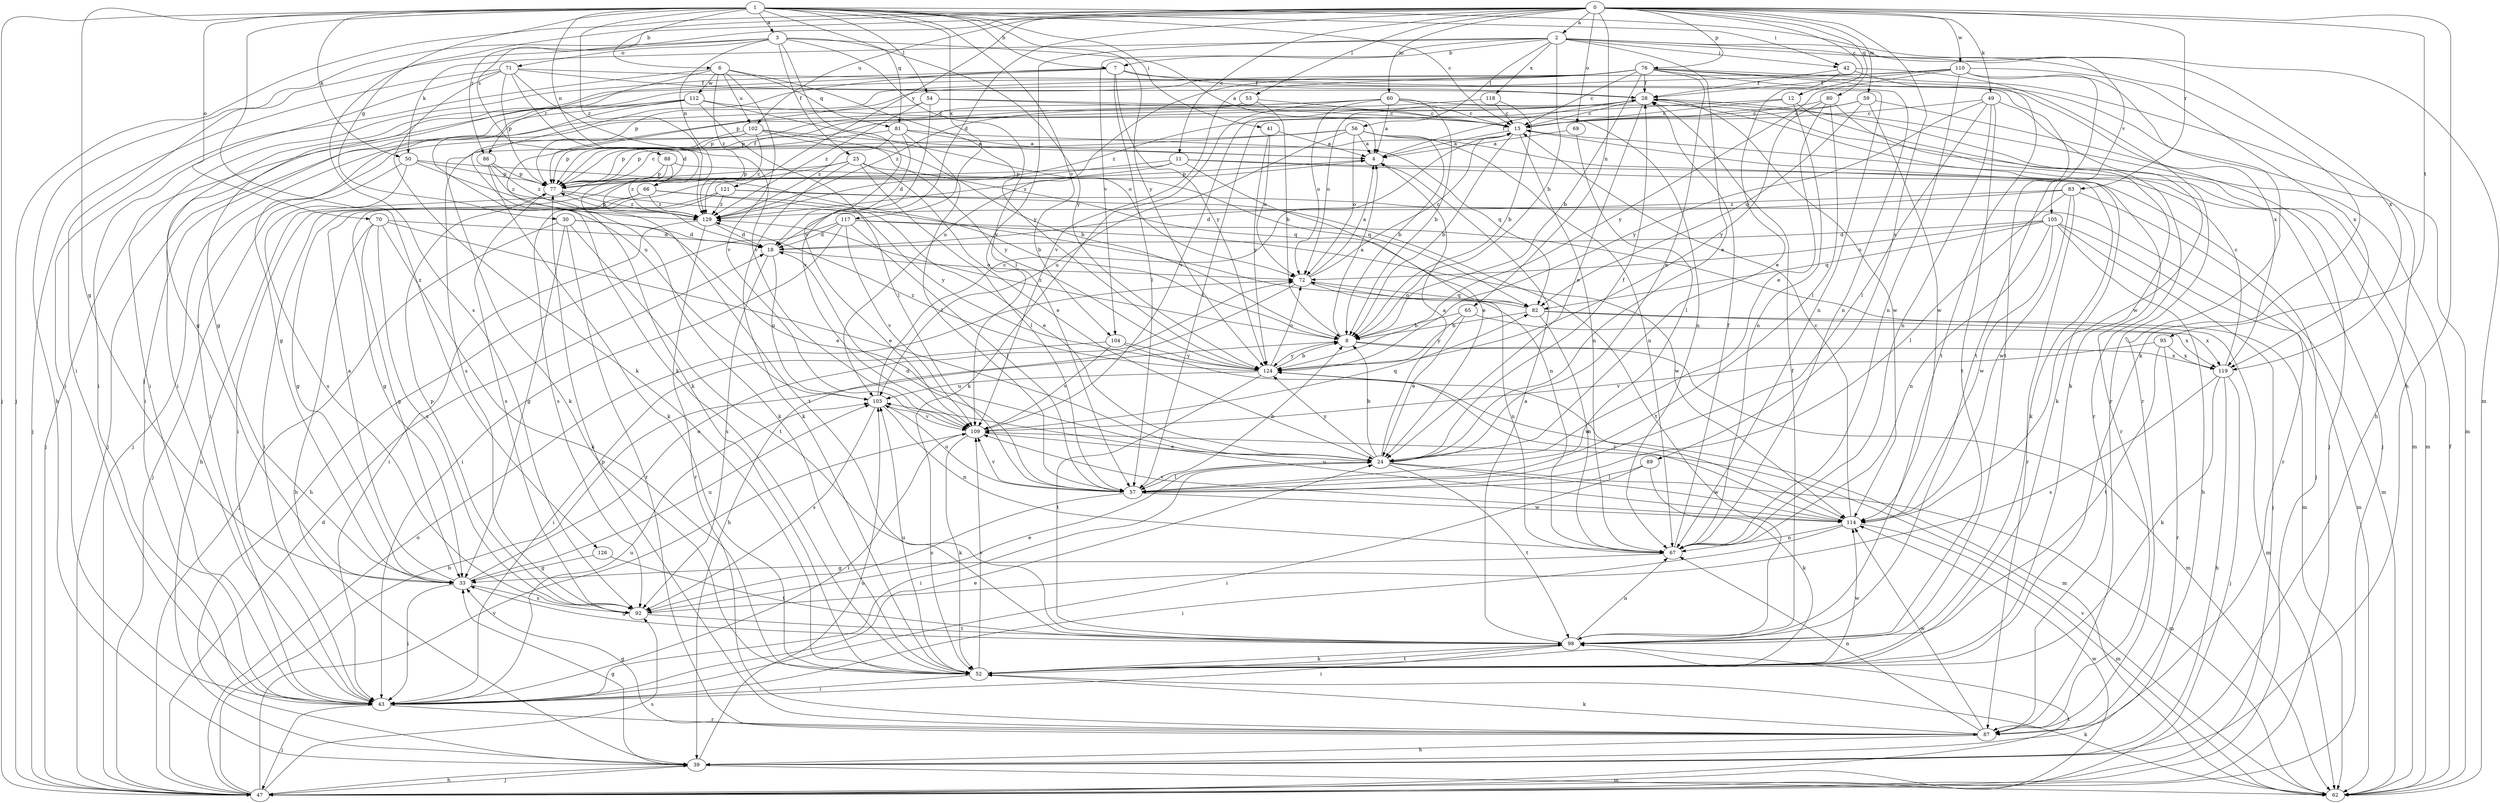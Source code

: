 strict digraph  {
0;
1;
2;
3;
4;
6;
7;
8;
11;
12;
13;
18;
24;
25;
28;
30;
33;
39;
41;
42;
43;
47;
49;
50;
52;
53;
54;
56;
57;
59;
60;
62;
65;
66;
67;
69;
70;
71;
72;
76;
77;
80;
81;
82;
83;
86;
87;
88;
89;
92;
95;
98;
102;
103;
104;
105;
109;
110;
112;
114;
117;
118;
119;
121;
124;
126;
129;
0 -> 2  [label=a];
0 -> 11  [label=c];
0 -> 12  [label=c];
0 -> 18  [label=d];
0 -> 39  [label=h];
0 -> 47  [label=j];
0 -> 49  [label=k];
0 -> 53  [label=l];
0 -> 59  [label=m];
0 -> 60  [label=m];
0 -> 65  [label=n];
0 -> 69  [label=o];
0 -> 76  [label=p];
0 -> 80  [label=q];
0 -> 83  [label=r];
0 -> 86  [label=r];
0 -> 88  [label=s];
0 -> 89  [label=s];
0 -> 92  [label=s];
0 -> 95  [label=t];
0 -> 102  [label=u];
0 -> 110  [label=w];
0 -> 121  [label=y];
1 -> 3  [label=a];
1 -> 6  [label=b];
1 -> 7  [label=b];
1 -> 13  [label=c];
1 -> 30  [label=g];
1 -> 33  [label=g];
1 -> 41  [label=i];
1 -> 42  [label=i];
1 -> 47  [label=j];
1 -> 50  [label=k];
1 -> 54  [label=l];
1 -> 62  [label=m];
1 -> 66  [label=n];
1 -> 70  [label=o];
1 -> 81  [label=q];
1 -> 104  [label=v];
1 -> 117  [label=x];
1 -> 124  [label=y];
1 -> 126  [label=z];
1 -> 129  [label=z];
2 -> 7  [label=b];
2 -> 8  [label=b];
2 -> 24  [label=e];
2 -> 42  [label=i];
2 -> 50  [label=k];
2 -> 52  [label=k];
2 -> 56  [label=l];
2 -> 104  [label=v];
2 -> 105  [label=v];
2 -> 109  [label=v];
2 -> 118  [label=x];
2 -> 119  [label=x];
3 -> 4  [label=a];
3 -> 25  [label=f];
3 -> 39  [label=h];
3 -> 43  [label=i];
3 -> 57  [label=l];
3 -> 66  [label=n];
3 -> 71  [label=o];
3 -> 109  [label=v];
3 -> 124  [label=y];
4 -> 28  [label=f];
4 -> 77  [label=p];
6 -> 43  [label=i];
6 -> 81  [label=q];
6 -> 86  [label=r];
6 -> 102  [label=u];
6 -> 109  [label=v];
6 -> 112  [label=w];
6 -> 124  [label=y];
6 -> 129  [label=z];
7 -> 28  [label=f];
7 -> 33  [label=g];
7 -> 43  [label=i];
7 -> 52  [label=k];
7 -> 57  [label=l];
7 -> 67  [label=n];
7 -> 124  [label=y];
8 -> 4  [label=a];
8 -> 62  [label=m];
8 -> 119  [label=x];
8 -> 124  [label=y];
8 -> 129  [label=z];
11 -> 24  [label=e];
11 -> 43  [label=i];
11 -> 47  [label=j];
11 -> 52  [label=k];
11 -> 77  [label=p];
11 -> 129  [label=z];
12 -> 13  [label=c];
12 -> 67  [label=n];
12 -> 87  [label=r];
12 -> 129  [label=z];
13 -> 4  [label=a];
13 -> 8  [label=b];
13 -> 52  [label=k];
13 -> 67  [label=n];
18 -> 72  [label=o];
18 -> 92  [label=s];
18 -> 103  [label=u];
24 -> 4  [label=a];
24 -> 8  [label=b];
24 -> 28  [label=f];
24 -> 43  [label=i];
24 -> 57  [label=l];
24 -> 62  [label=m];
24 -> 98  [label=t];
24 -> 114  [label=w];
24 -> 124  [label=y];
25 -> 24  [label=e];
25 -> 39  [label=h];
25 -> 52  [label=k];
25 -> 57  [label=l];
25 -> 77  [label=p];
25 -> 82  [label=q];
28 -> 13  [label=c];
28 -> 24  [label=e];
28 -> 47  [label=j];
28 -> 62  [label=m];
28 -> 72  [label=o];
28 -> 77  [label=p];
28 -> 109  [label=v];
28 -> 114  [label=w];
30 -> 18  [label=d];
30 -> 24  [label=e];
30 -> 33  [label=g];
30 -> 47  [label=j];
30 -> 87  [label=r];
30 -> 98  [label=t];
33 -> 4  [label=a];
33 -> 43  [label=i];
33 -> 72  [label=o];
33 -> 92  [label=s];
33 -> 103  [label=u];
39 -> 33  [label=g];
39 -> 47  [label=j];
39 -> 62  [label=m];
39 -> 103  [label=u];
41 -> 4  [label=a];
41 -> 72  [label=o];
41 -> 124  [label=y];
42 -> 24  [label=e];
42 -> 28  [label=f];
42 -> 87  [label=r];
42 -> 98  [label=t];
43 -> 24  [label=e];
43 -> 47  [label=j];
43 -> 87  [label=r];
43 -> 103  [label=u];
47 -> 8  [label=b];
47 -> 18  [label=d];
47 -> 39  [label=h];
47 -> 72  [label=o];
47 -> 92  [label=s];
47 -> 98  [label=t];
47 -> 109  [label=v];
47 -> 114  [label=w];
49 -> 13  [label=c];
49 -> 57  [label=l];
49 -> 67  [label=n];
49 -> 98  [label=t];
49 -> 114  [label=w];
49 -> 124  [label=y];
50 -> 8  [label=b];
50 -> 47  [label=j];
50 -> 77  [label=p];
50 -> 92  [label=s];
50 -> 129  [label=z];
52 -> 43  [label=i];
52 -> 98  [label=t];
52 -> 103  [label=u];
52 -> 109  [label=v];
52 -> 114  [label=w];
53 -> 8  [label=b];
53 -> 13  [label=c];
53 -> 52  [label=k];
54 -> 13  [label=c];
54 -> 47  [label=j];
54 -> 67  [label=n];
54 -> 109  [label=v];
54 -> 129  [label=z];
56 -> 4  [label=a];
56 -> 8  [label=b];
56 -> 67  [label=n];
56 -> 72  [label=o];
56 -> 77  [label=p];
56 -> 87  [label=r];
56 -> 92  [label=s];
56 -> 103  [label=u];
57 -> 8  [label=b];
57 -> 18  [label=d];
57 -> 92  [label=s];
57 -> 103  [label=u];
57 -> 109  [label=v];
57 -> 114  [label=w];
59 -> 13  [label=c];
59 -> 47  [label=j];
59 -> 57  [label=l];
59 -> 82  [label=q];
59 -> 114  [label=w];
60 -> 4  [label=a];
60 -> 8  [label=b];
60 -> 13  [label=c];
60 -> 47  [label=j];
60 -> 52  [label=k];
60 -> 62  [label=m];
60 -> 72  [label=o];
60 -> 77  [label=p];
62 -> 28  [label=f];
62 -> 52  [label=k];
62 -> 109  [label=v];
65 -> 8  [label=b];
65 -> 24  [label=e];
65 -> 119  [label=x];
65 -> 124  [label=y];
66 -> 24  [label=e];
66 -> 33  [label=g];
66 -> 43  [label=i];
66 -> 67  [label=n];
66 -> 129  [label=z];
67 -> 28  [label=f];
67 -> 33  [label=g];
69 -> 4  [label=a];
69 -> 57  [label=l];
70 -> 18  [label=d];
70 -> 24  [label=e];
70 -> 33  [label=g];
70 -> 39  [label=h];
70 -> 52  [label=k];
70 -> 92  [label=s];
71 -> 18  [label=d];
71 -> 28  [label=f];
71 -> 43  [label=i];
71 -> 47  [label=j];
71 -> 52  [label=k];
71 -> 67  [label=n];
71 -> 77  [label=p];
71 -> 109  [label=v];
72 -> 4  [label=a];
72 -> 13  [label=c];
72 -> 39  [label=h];
72 -> 67  [label=n];
72 -> 82  [label=q];
76 -> 8  [label=b];
76 -> 13  [label=c];
76 -> 24  [label=e];
76 -> 28  [label=f];
76 -> 33  [label=g];
76 -> 39  [label=h];
76 -> 62  [label=m];
76 -> 77  [label=p];
76 -> 98  [label=t];
76 -> 103  [label=u];
76 -> 109  [label=v];
76 -> 119  [label=x];
77 -> 13  [label=c];
77 -> 28  [label=f];
77 -> 92  [label=s];
77 -> 124  [label=y];
77 -> 129  [label=z];
80 -> 13  [label=c];
80 -> 24  [label=e];
80 -> 52  [label=k];
80 -> 57  [label=l];
80 -> 124  [label=y];
81 -> 4  [label=a];
81 -> 18  [label=d];
81 -> 57  [label=l];
81 -> 77  [label=p];
81 -> 82  [label=q];
81 -> 129  [label=z];
82 -> 8  [label=b];
82 -> 62  [label=m];
82 -> 67  [label=n];
82 -> 72  [label=o];
82 -> 119  [label=x];
83 -> 18  [label=d];
83 -> 57  [label=l];
83 -> 62  [label=m];
83 -> 87  [label=r];
83 -> 114  [label=w];
83 -> 129  [label=z];
86 -> 52  [label=k];
86 -> 77  [label=p];
86 -> 98  [label=t];
86 -> 129  [label=z];
87 -> 33  [label=g];
87 -> 39  [label=h];
87 -> 52  [label=k];
87 -> 67  [label=n];
87 -> 77  [label=p];
87 -> 114  [label=w];
88 -> 52  [label=k];
88 -> 77  [label=p];
88 -> 82  [label=q];
88 -> 129  [label=z];
89 -> 43  [label=i];
89 -> 52  [label=k];
89 -> 57  [label=l];
92 -> 24  [label=e];
92 -> 77  [label=p];
92 -> 98  [label=t];
95 -> 87  [label=r];
95 -> 98  [label=t];
95 -> 109  [label=v];
95 -> 119  [label=x];
98 -> 4  [label=a];
98 -> 28  [label=f];
98 -> 33  [label=g];
98 -> 43  [label=i];
98 -> 52  [label=k];
98 -> 67  [label=n];
102 -> 4  [label=a];
102 -> 8  [label=b];
102 -> 43  [label=i];
102 -> 52  [label=k];
102 -> 77  [label=p];
102 -> 124  [label=y];
102 -> 129  [label=z];
103 -> 13  [label=c];
103 -> 67  [label=n];
103 -> 92  [label=s];
103 -> 109  [label=v];
104 -> 43  [label=i];
104 -> 109  [label=v];
104 -> 114  [label=w];
104 -> 124  [label=y];
105 -> 18  [label=d];
105 -> 39  [label=h];
105 -> 47  [label=j];
105 -> 62  [label=m];
105 -> 67  [label=n];
105 -> 72  [label=o];
105 -> 82  [label=q];
105 -> 114  [label=w];
109 -> 24  [label=e];
109 -> 43  [label=i];
109 -> 52  [label=k];
109 -> 82  [label=q];
110 -> 28  [label=f];
110 -> 43  [label=i];
110 -> 67  [label=n];
110 -> 77  [label=p];
110 -> 87  [label=r];
110 -> 98  [label=t];
110 -> 119  [label=x];
110 -> 124  [label=y];
112 -> 13  [label=c];
112 -> 33  [label=g];
112 -> 43  [label=i];
112 -> 47  [label=j];
112 -> 57  [label=l];
112 -> 72  [label=o];
112 -> 103  [label=u];
114 -> 13  [label=c];
114 -> 43  [label=i];
114 -> 62  [label=m];
114 -> 67  [label=n];
114 -> 103  [label=u];
114 -> 109  [label=v];
114 -> 124  [label=y];
117 -> 18  [label=d];
117 -> 39  [label=h];
117 -> 43  [label=i];
117 -> 57  [label=l];
117 -> 62  [label=m];
117 -> 109  [label=v];
117 -> 114  [label=w];
118 -> 8  [label=b];
118 -> 13  [label=c];
118 -> 129  [label=z];
119 -> 13  [label=c];
119 -> 39  [label=h];
119 -> 47  [label=j];
119 -> 52  [label=k];
119 -> 92  [label=s];
121 -> 33  [label=g];
121 -> 87  [label=r];
121 -> 92  [label=s];
121 -> 98  [label=t];
121 -> 129  [label=z];
124 -> 8  [label=b];
124 -> 62  [label=m];
124 -> 72  [label=o];
124 -> 98  [label=t];
124 -> 103  [label=u];
124 -> 129  [label=z];
126 -> 33  [label=g];
126 -> 98  [label=t];
129 -> 18  [label=d];
129 -> 43  [label=i];
129 -> 77  [label=p];
129 -> 87  [label=r];
}
